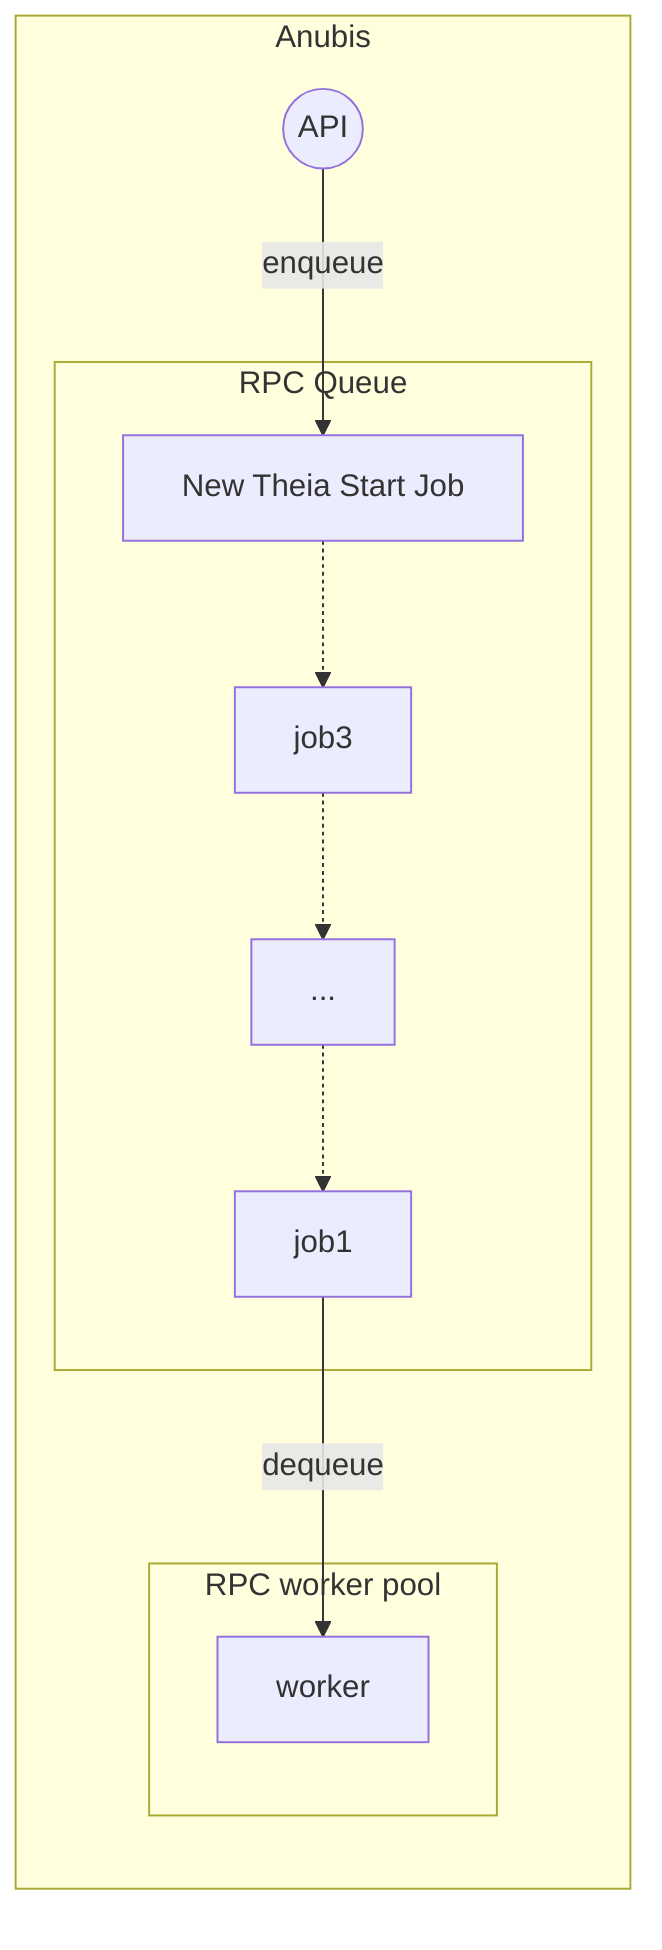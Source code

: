 graph LR
    subgraph Anubis

    api((API))

    subgraph RPC Queue
    job4[New Theia Start Job]
    job4 -.-> job3 -.-> job2[...] -.-> job1
    end

    subgraph RPC worker pool
    worker
    end

    api -->|enqueue| job4
    job1 -->|dequeue| worker

    end